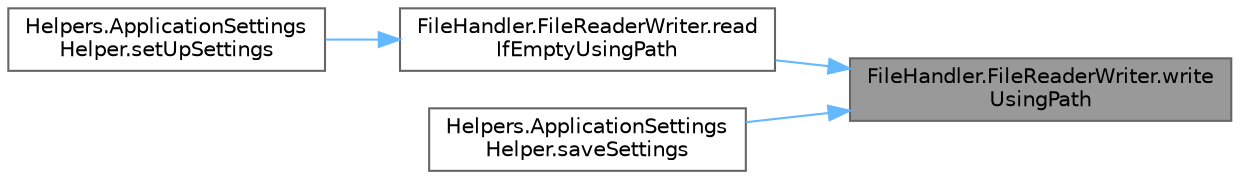 digraph "FileHandler.FileReaderWriter.writeUsingPath"
{
 // LATEX_PDF_SIZE
  bgcolor="transparent";
  edge [fontname=Helvetica,fontsize=10,labelfontname=Helvetica,labelfontsize=10];
  node [fontname=Helvetica,fontsize=10,shape=box,height=0.2,width=0.4];
  rankdir="RL";
  Node1 [id="Node000001",label="FileHandler.FileReaderWriter.write\lUsingPath",height=0.2,width=0.4,color="gray40", fillcolor="grey60", style="filled", fontcolor="black",tooltip=" "];
  Node1 -> Node2 [id="edge1_Node000001_Node000002",dir="back",color="steelblue1",style="solid",tooltip=" "];
  Node2 [id="Node000002",label="FileHandler.FileReaderWriter.read\lIfEmptyUsingPath",height=0.2,width=0.4,color="grey40", fillcolor="white", style="filled",URL="$class_file_handler_1_1_file_reader_writer.html#ad90a902a5382baf3aedb462b5012c870",tooltip=" "];
  Node2 -> Node3 [id="edge2_Node000002_Node000003",dir="back",color="steelblue1",style="solid",tooltip=" "];
  Node3 [id="Node000003",label="Helpers.ApplicationSettings\lHelper.setUpSettings",height=0.2,width=0.4,color="grey40", fillcolor="white", style="filled",URL="$class_helpers_1_1_application_settings_helper.html#a6ec4da44b439b40a435225a556c3e7de",tooltip=" "];
  Node1 -> Node4 [id="edge3_Node000001_Node000004",dir="back",color="steelblue1",style="solid",tooltip=" "];
  Node4 [id="Node000004",label="Helpers.ApplicationSettings\lHelper.saveSettings",height=0.2,width=0.4,color="grey40", fillcolor="white", style="filled",URL="$class_helpers_1_1_application_settings_helper.html#aad3e2f5464a5e3ad5de4e96f4a5af5e1",tooltip=" "];
}
